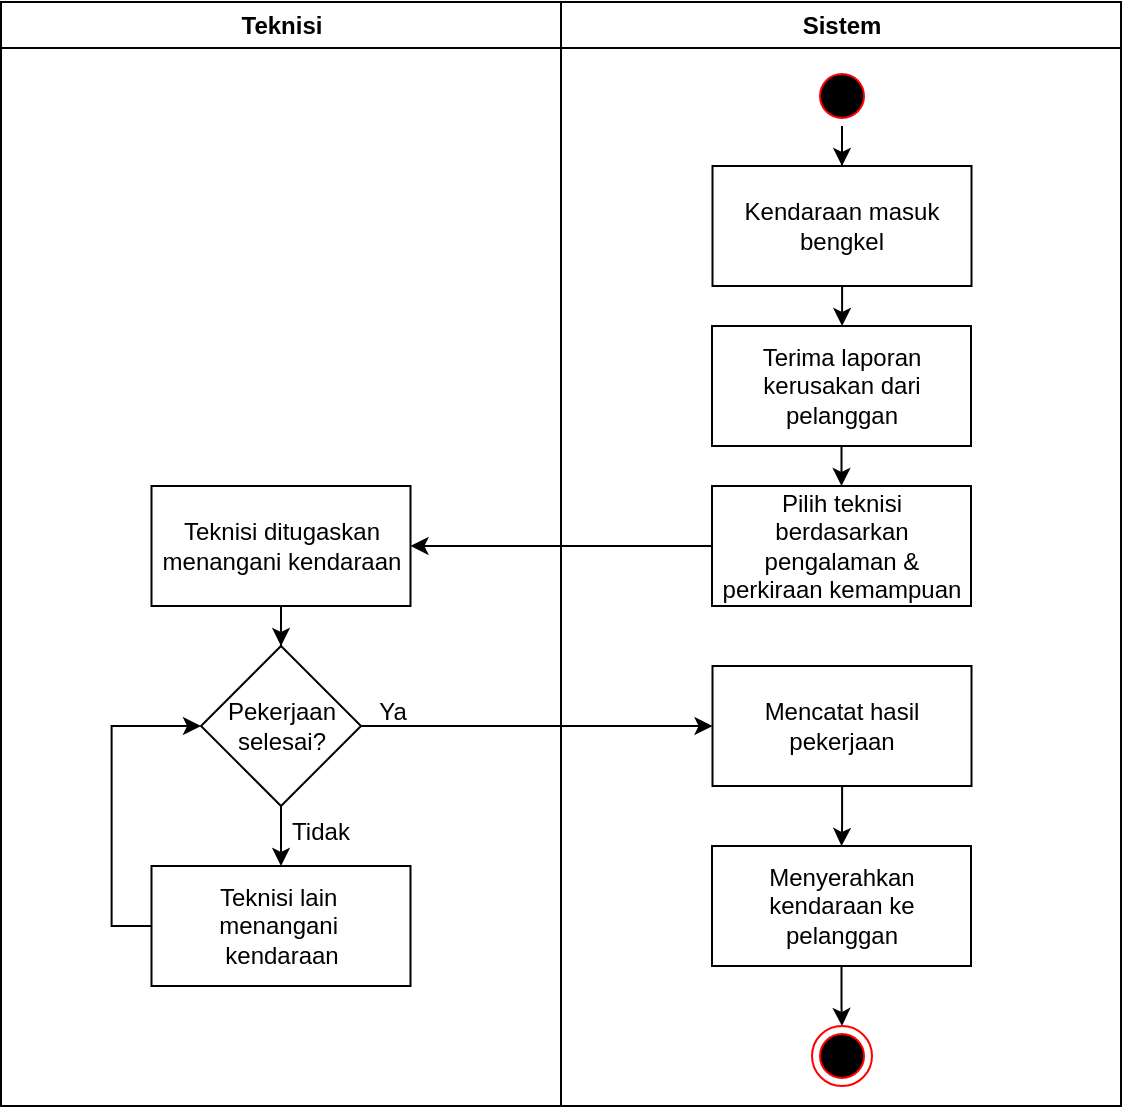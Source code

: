<mxfile version="28.1.2">
  <diagram name="Page-1" id="e7e014a7-5840-1c2e-5031-d8a46d1fe8dd">
    <mxGraphModel dx="1042" dy="562" grid="1" gridSize="10" guides="1" tooltips="1" connect="1" arrows="1" fold="1" page="1" pageScale="1" pageWidth="1169" pageHeight="826" background="none" math="0" shadow="0">
      <root>
        <mxCell id="0" />
        <mxCell id="1" parent="0" />
        <mxCell id="2" value="Teknisi" style="swimlane;whiteSpace=wrap" parent="1" vertex="1">
          <mxGeometry x="164.5" y="128" width="280" height="552" as="geometry" />
        </mxCell>
        <mxCell id="-RHxQ0LXYHyfCip4j9Q0-60" value="" style="edgeStyle=orthogonalEdgeStyle;rounded=0;orthogonalLoop=1;jettySize=auto;html=1;exitX=0.5;exitY=1;exitDx=0;exitDy=0;" edge="1" parent="2" source="-RHxQ0LXYHyfCip4j9Q0-70" target="-RHxQ0LXYHyfCip4j9Q0-59">
          <mxGeometry relative="1" as="geometry">
            <mxPoint x="140.083" y="302" as="sourcePoint" />
          </mxGeometry>
        </mxCell>
        <mxCell id="-RHxQ0LXYHyfCip4j9Q0-72" style="edgeStyle=orthogonalEdgeStyle;rounded=0;orthogonalLoop=1;jettySize=auto;html=1;entryX=0.5;entryY=0;entryDx=0;entryDy=0;" edge="1" parent="2" source="-RHxQ0LXYHyfCip4j9Q0-59" target="-RHxQ0LXYHyfCip4j9Q0-71">
          <mxGeometry relative="1" as="geometry" />
        </mxCell>
        <mxCell id="-RHxQ0LXYHyfCip4j9Q0-59" value="Pekerjaan selesai?" style="rhombus;whiteSpace=wrap;html=1;rounded=0;" vertex="1" parent="2">
          <mxGeometry x="100" y="322" width="80" height="80" as="geometry" />
        </mxCell>
        <mxCell id="-RHxQ0LXYHyfCip4j9Q0-70" value="Teknisi ditugaskan menangani kendaraan" style="rounded=0;whiteSpace=wrap;html=1;" vertex="1" parent="2">
          <mxGeometry x="75.25" y="242" width="129.5" height="60" as="geometry" />
        </mxCell>
        <mxCell id="-RHxQ0LXYHyfCip4j9Q0-74" style="edgeStyle=orthogonalEdgeStyle;rounded=0;orthogonalLoop=1;jettySize=auto;html=1;entryX=0;entryY=0.5;entryDx=0;entryDy=0;exitX=0;exitY=0.5;exitDx=0;exitDy=0;" edge="1" parent="2" source="-RHxQ0LXYHyfCip4j9Q0-71" target="-RHxQ0LXYHyfCip4j9Q0-59">
          <mxGeometry relative="1" as="geometry" />
        </mxCell>
        <mxCell id="-RHxQ0LXYHyfCip4j9Q0-71" value="Teknisi lain&amp;nbsp;&lt;div&gt;menangani&amp;nbsp;&lt;/div&gt;&lt;div&gt;kendaraan&lt;/div&gt;" style="rounded=0;whiteSpace=wrap;html=1;" vertex="1" parent="2">
          <mxGeometry x="75.25" y="432" width="129.5" height="60" as="geometry" />
        </mxCell>
        <mxCell id="3" value="Sistem" style="swimlane;whiteSpace=wrap" parent="1" vertex="1">
          <mxGeometry x="444.5" y="128" width="280" height="552" as="geometry" />
        </mxCell>
        <mxCell id="-RHxQ0LXYHyfCip4j9Q0-44" style="edgeStyle=orthogonalEdgeStyle;rounded=0;orthogonalLoop=1;jettySize=auto;html=1;entryX=0.5;entryY=0;entryDx=0;entryDy=0;" edge="1" parent="3" source="5" target="-RHxQ0LXYHyfCip4j9Q0-43">
          <mxGeometry relative="1" as="geometry" />
        </mxCell>
        <mxCell id="5" value="" style="ellipse;shape=startState;fillColor=#000000;strokeColor=#ff0000;" parent="3" vertex="1">
          <mxGeometry x="125.5" y="32" width="30" height="30" as="geometry" />
        </mxCell>
        <mxCell id="-RHxQ0LXYHyfCip4j9Q0-52" style="edgeStyle=orthogonalEdgeStyle;rounded=0;orthogonalLoop=1;jettySize=auto;html=1;entryX=0.5;entryY=0;entryDx=0;entryDy=0;" edge="1" parent="3" source="-RHxQ0LXYHyfCip4j9Q0-43" target="-RHxQ0LXYHyfCip4j9Q0-51">
          <mxGeometry relative="1" as="geometry" />
        </mxCell>
        <mxCell id="-RHxQ0LXYHyfCip4j9Q0-43" value="Kendaraan masuk bengkel" style="rounded=0;whiteSpace=wrap;html=1;" vertex="1" parent="3">
          <mxGeometry x="75.75" y="82" width="129.5" height="60" as="geometry" />
        </mxCell>
        <mxCell id="-RHxQ0LXYHyfCip4j9Q0-55" style="edgeStyle=orthogonalEdgeStyle;rounded=0;orthogonalLoop=1;jettySize=auto;html=1;entryX=0.5;entryY=0;entryDx=0;entryDy=0;" edge="1" parent="3" source="-RHxQ0LXYHyfCip4j9Q0-51" target="-RHxQ0LXYHyfCip4j9Q0-53">
          <mxGeometry relative="1" as="geometry" />
        </mxCell>
        <mxCell id="-RHxQ0LXYHyfCip4j9Q0-51" value="Terima laporan kerusakan dari pelanggan" style="rounded=0;whiteSpace=wrap;html=1;" vertex="1" parent="3">
          <mxGeometry x="75.5" y="162" width="129.5" height="60" as="geometry" />
        </mxCell>
        <mxCell id="-RHxQ0LXYHyfCip4j9Q0-53" value="Pilih teknisi berdasarkan pengalaman &amp;amp; perkiraan kemampuan" style="rounded=0;whiteSpace=wrap;html=1;" vertex="1" parent="3">
          <mxGeometry x="75.5" y="242" width="129.5" height="60" as="geometry" />
        </mxCell>
        <mxCell id="-RHxQ0LXYHyfCip4j9Q0-66" style="edgeStyle=orthogonalEdgeStyle;rounded=0;orthogonalLoop=1;jettySize=auto;html=1;entryX=0.5;entryY=0;entryDx=0;entryDy=0;" edge="1" parent="3" source="-RHxQ0LXYHyfCip4j9Q0-63" target="-RHxQ0LXYHyfCip4j9Q0-65">
          <mxGeometry relative="1" as="geometry" />
        </mxCell>
        <mxCell id="-RHxQ0LXYHyfCip4j9Q0-63" value="Mencatat hasil pekerjaan" style="rounded=0;whiteSpace=wrap;html=1;" vertex="1" parent="3">
          <mxGeometry x="75.75" y="332" width="129.5" height="60" as="geometry" />
        </mxCell>
        <mxCell id="-RHxQ0LXYHyfCip4j9Q0-68" style="edgeStyle=orthogonalEdgeStyle;rounded=0;orthogonalLoop=1;jettySize=auto;html=1;entryX=0.5;entryY=0;entryDx=0;entryDy=0;" edge="1" parent="3" source="-RHxQ0LXYHyfCip4j9Q0-65" target="-RHxQ0LXYHyfCip4j9Q0-67">
          <mxGeometry relative="1" as="geometry" />
        </mxCell>
        <mxCell id="-RHxQ0LXYHyfCip4j9Q0-65" value="Menyerahkan kendaraan ke pelanggan" style="rounded=0;whiteSpace=wrap;html=1;" vertex="1" parent="3">
          <mxGeometry x="75.5" y="422" width="129.5" height="60" as="geometry" />
        </mxCell>
        <mxCell id="-RHxQ0LXYHyfCip4j9Q0-67" value="" style="ellipse;html=1;shape=endState;fillColor=#000000;strokeColor=#ff0000;" vertex="1" parent="3">
          <mxGeometry x="125.5" y="512" width="30" height="30" as="geometry" />
        </mxCell>
        <mxCell id="-RHxQ0LXYHyfCip4j9Q0-58" value="" style="edgeStyle=orthogonalEdgeStyle;rounded=0;orthogonalLoop=1;jettySize=auto;html=1;entryX=1;entryY=0.5;entryDx=0;entryDy=0;" edge="1" parent="1" source="-RHxQ0LXYHyfCip4j9Q0-53" target="-RHxQ0LXYHyfCip4j9Q0-70">
          <mxGeometry relative="1" as="geometry">
            <mxPoint x="369" y="400" as="targetPoint" />
          </mxGeometry>
        </mxCell>
        <mxCell id="-RHxQ0LXYHyfCip4j9Q0-64" style="edgeStyle=orthogonalEdgeStyle;rounded=0;orthogonalLoop=1;jettySize=auto;html=1;entryX=0;entryY=0.5;entryDx=0;entryDy=0;" edge="1" parent="1" source="-RHxQ0LXYHyfCip4j9Q0-59" target="-RHxQ0LXYHyfCip4j9Q0-63">
          <mxGeometry relative="1" as="geometry" />
        </mxCell>
        <mxCell id="-RHxQ0LXYHyfCip4j9Q0-69" value="Ya" style="text;html=1;align=center;verticalAlign=middle;resizable=0;points=[];autosize=1;strokeColor=none;fillColor=none;" vertex="1" parent="1">
          <mxGeometry x="340" y="468" width="40" height="30" as="geometry" />
        </mxCell>
        <mxCell id="-RHxQ0LXYHyfCip4j9Q0-73" value="Tidak" style="text;html=1;align=center;verticalAlign=middle;resizable=0;points=[];autosize=1;strokeColor=none;fillColor=none;" vertex="1" parent="1">
          <mxGeometry x="299" y="528" width="50" height="30" as="geometry" />
        </mxCell>
      </root>
    </mxGraphModel>
  </diagram>
</mxfile>
